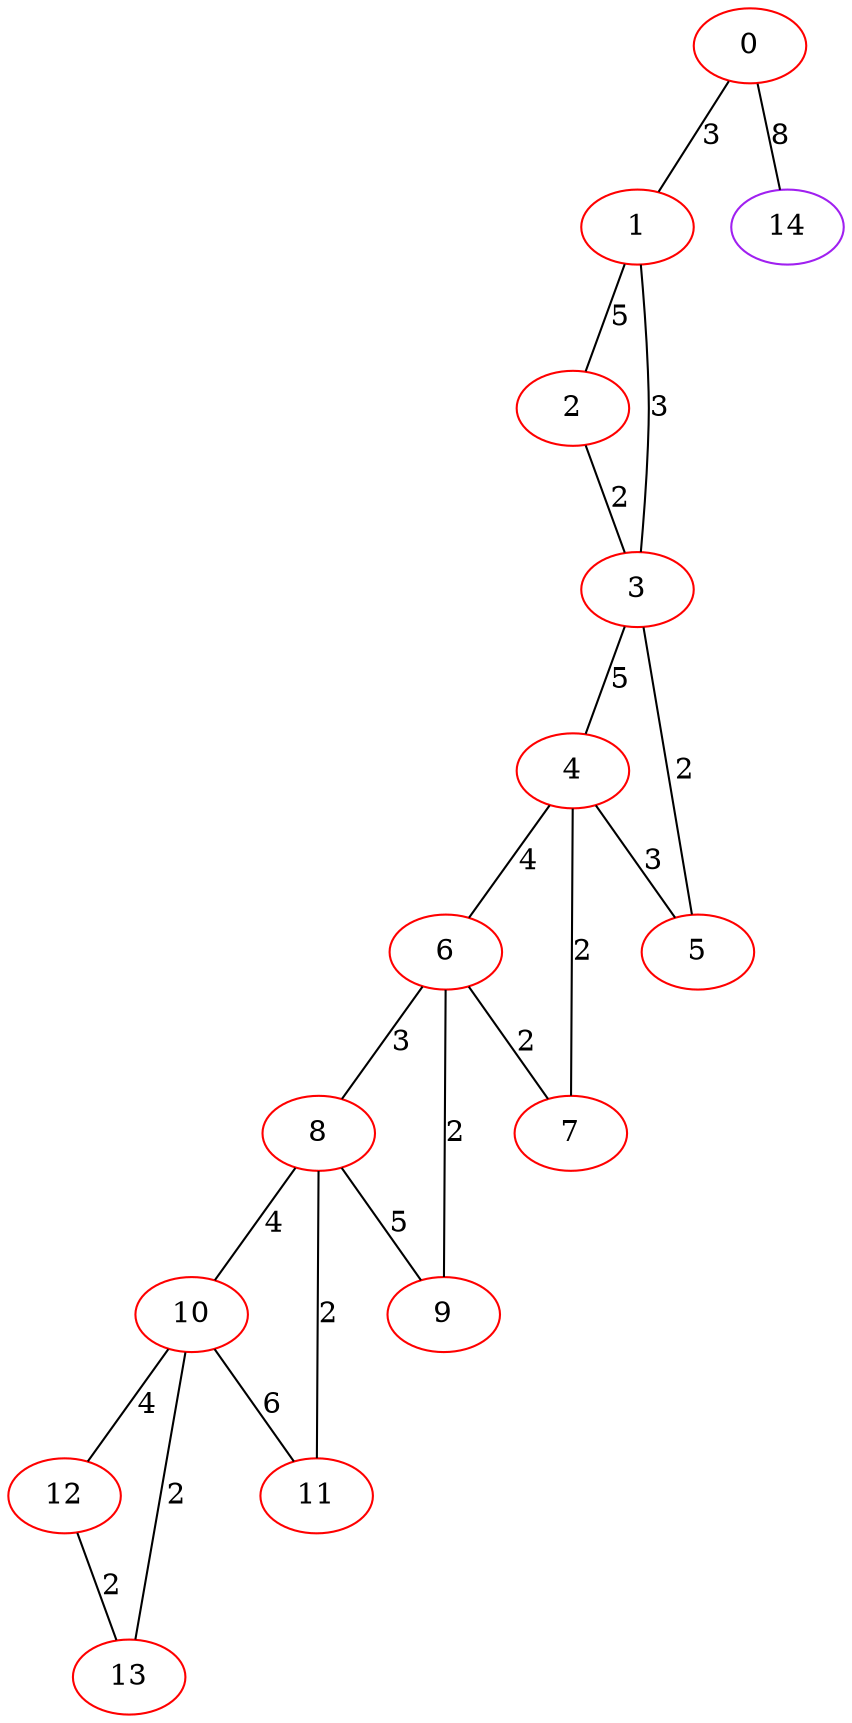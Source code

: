 graph "" {
0 [color=red, weight=1];
1 [color=red, weight=1];
2 [color=red, weight=1];
3 [color=red, weight=1];
4 [color=red, weight=1];
5 [color=red, weight=1];
6 [color=red, weight=1];
7 [color=red, weight=1];
8 [color=red, weight=1];
9 [color=red, weight=1];
10 [color=red, weight=1];
11 [color=red, weight=1];
12 [color=red, weight=1];
13 [color=red, weight=1];
14 [color=purple, weight=4];
0 -- 1  [key=0, label=3];
0 -- 14  [key=0, label=8];
1 -- 2  [key=0, label=5];
1 -- 3  [key=0, label=3];
2 -- 3  [key=0, label=2];
3 -- 4  [key=0, label=5];
3 -- 5  [key=0, label=2];
4 -- 5  [key=0, label=3];
4 -- 6  [key=0, label=4];
4 -- 7  [key=0, label=2];
6 -- 8  [key=0, label=3];
6 -- 9  [key=0, label=2];
6 -- 7  [key=0, label=2];
8 -- 9  [key=0, label=5];
8 -- 10  [key=0, label=4];
8 -- 11  [key=0, label=2];
10 -- 11  [key=0, label=6];
10 -- 12  [key=0, label=4];
10 -- 13  [key=0, label=2];
12 -- 13  [key=0, label=2];
}
